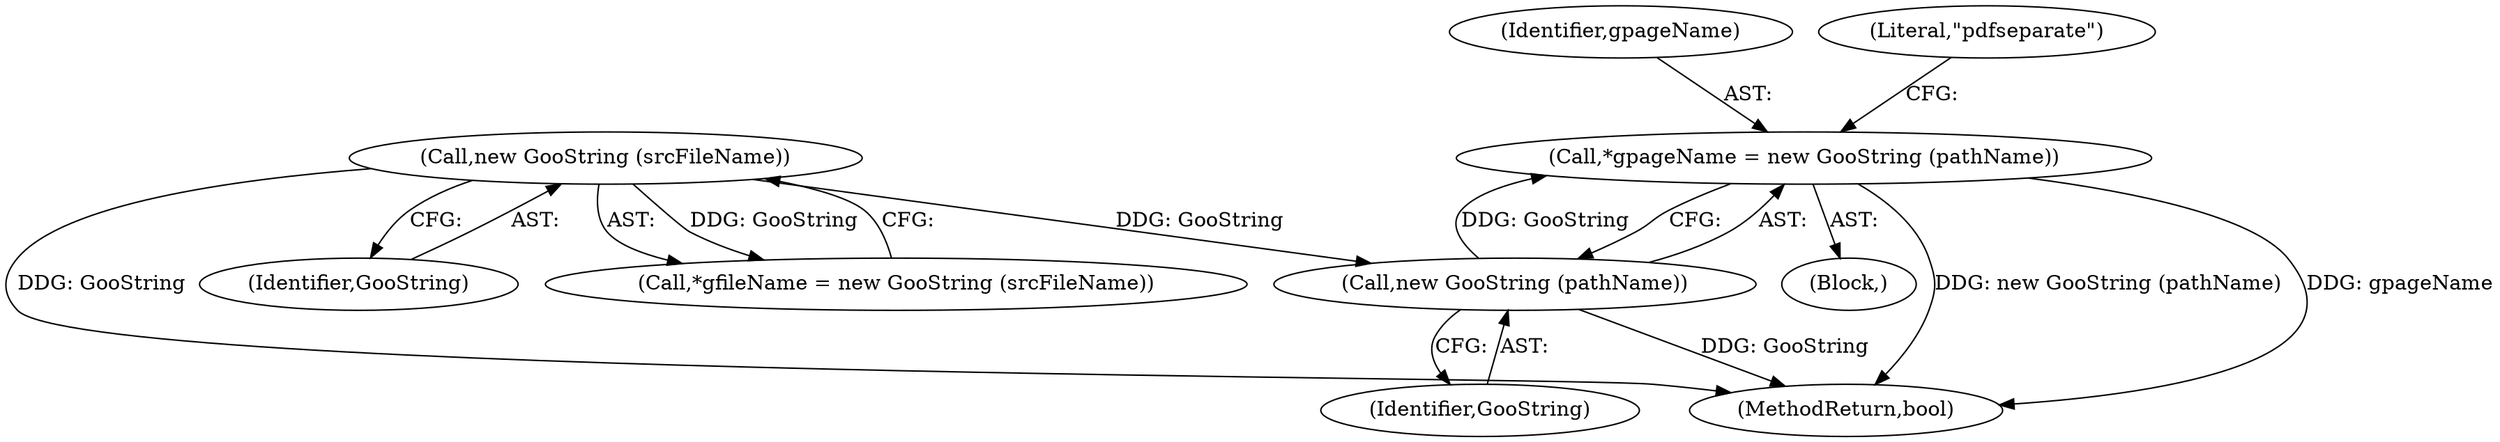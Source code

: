 digraph "0_poppler_61f79b8447c3ac8ab5a26e79e0c28053ffdccf75@pointer" {
"1000199" [label="(Call,*gpageName = new GooString (pathName))"];
"1000201" [label="(Call,new GooString (pathName))"];
"1000108" [label="(Call,new GooString (srcFileName))"];
"1000108" [label="(Call,new GooString (srcFileName))"];
"1000200" [label="(Identifier,gpageName)"];
"1000201" [label="(Call,new GooString (pathName))"];
"1000109" [label="(Identifier,GooString)"];
"1000189" [label="(Block,)"];
"1000106" [label="(Call,*gfileName = new GooString (srcFileName))"];
"1000205" [label="(Literal,\"pdfseparate\")"];
"1000199" [label="(Call,*gpageName = new GooString (pathName))"];
"1000202" [label="(Identifier,GooString)"];
"1000240" [label="(MethodReturn,bool)"];
"1000199" -> "1000189"  [label="AST: "];
"1000199" -> "1000201"  [label="CFG: "];
"1000200" -> "1000199"  [label="AST: "];
"1000201" -> "1000199"  [label="AST: "];
"1000205" -> "1000199"  [label="CFG: "];
"1000199" -> "1000240"  [label="DDG: new GooString (pathName)"];
"1000199" -> "1000240"  [label="DDG: gpageName"];
"1000201" -> "1000199"  [label="DDG: GooString"];
"1000201" -> "1000202"  [label="CFG: "];
"1000202" -> "1000201"  [label="AST: "];
"1000201" -> "1000240"  [label="DDG: GooString"];
"1000108" -> "1000201"  [label="DDG: GooString"];
"1000108" -> "1000106"  [label="AST: "];
"1000108" -> "1000109"  [label="CFG: "];
"1000109" -> "1000108"  [label="AST: "];
"1000106" -> "1000108"  [label="CFG: "];
"1000108" -> "1000240"  [label="DDG: GooString"];
"1000108" -> "1000106"  [label="DDG: GooString"];
}
